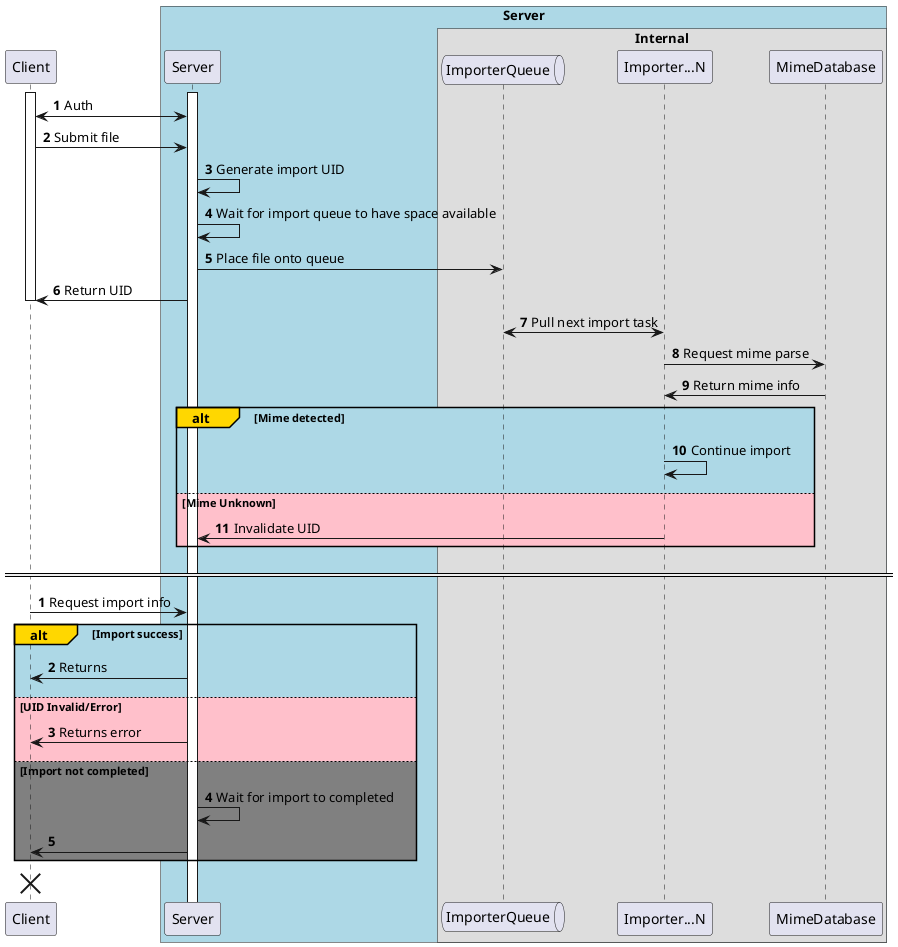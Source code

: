 @startuml
'https://plantuml.com/sequence-diagram

autonumber


participant Client

!pragma teoz true
box "Server" #LightBlue
participant Server
box "Internal"
queue ImporterQueue as Queue
participant Importer...N as Importer
participant MimeDatabase
end box

end box

activate Client
activate Server

Client <-> Server: Auth

Client -> Server: Submit file
Server -> Server: Generate import UID

Server -> Server: Wait for import queue to have space available
Server -> Queue: Place file onto queue

Server -> Client: Return UID

deactivate Client

Queue <-> Importer: Pull next import task
Importer -> MimeDatabase: Request mime parse

MimeDatabase -> Importer: Return mime info

alt#Gold #LightBlue Mime detected
Importer -> Importer: Continue import
else #Pink Mime Unknown
Importer -> Server: Invalidate UID
end

==  ==

autonumber

Client -> Server: Request import info
alt#Gold #LightBlue Import success
Server -> Client: Returns
else #Pink UID Invalid/Error
Server -> Client: Returns error
else #Grey Import not completed
Server -> Server: Wait for import to completed
Server -> Client:
end


destroy Client

@enduml
